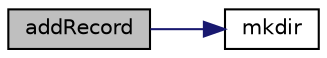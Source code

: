 digraph "addRecord"
{
 // LATEX_PDF_SIZE
  edge [fontname="Helvetica",fontsize="10",labelfontname="Helvetica",labelfontsize="10"];
  node [fontname="Helvetica",fontsize="10",shape=record];
  rankdir="LR";
  Node1 [label="addRecord",height=0.2,width=0.4,color="black", fillcolor="grey75", style="filled", fontcolor="black",tooltip=" "];
  Node1 -> Node2 [color="midnightblue",fontsize="10",style="solid"];
  Node2 [label="mkdir",height=0.2,width=0.4,color="black", fillcolor="white", style="filled",URL="$record_8c.html#aee98bbe743c2d14dbaa67f01c3fb9ed5",tooltip=" "];
}
